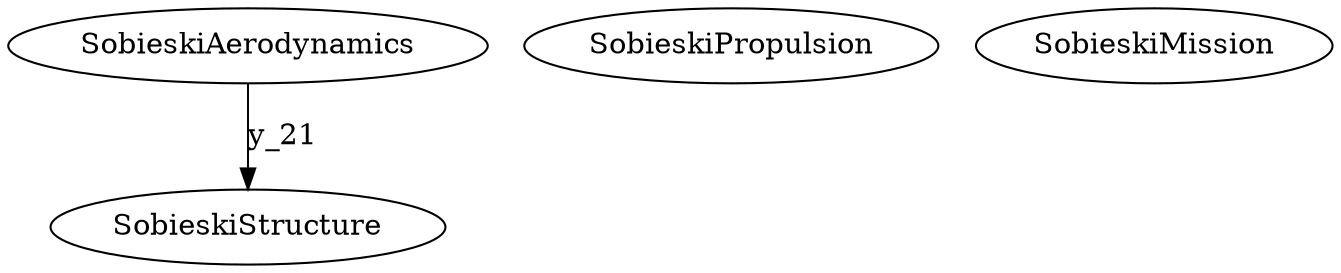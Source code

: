 digraph {
	SobieskiAerodynamics [color=black fillcolor=white fontcolor=black penwidth=1.0 style=filled]
	SobieskiStructure [color=black fillcolor=white fontcolor=black penwidth=1.0 style=filled]
	SobieskiPropulsion [color=black fillcolor=white fontcolor=black penwidth=1.0 style=filled]
	SobieskiMission [color=black fillcolor=white fontcolor=black penwidth=1.0 style=filled]
	SobieskiAerodynamics -> SobieskiStructure [label=y_21 color=black dir=forward fontcolor=black penwidth=0.95]
}
